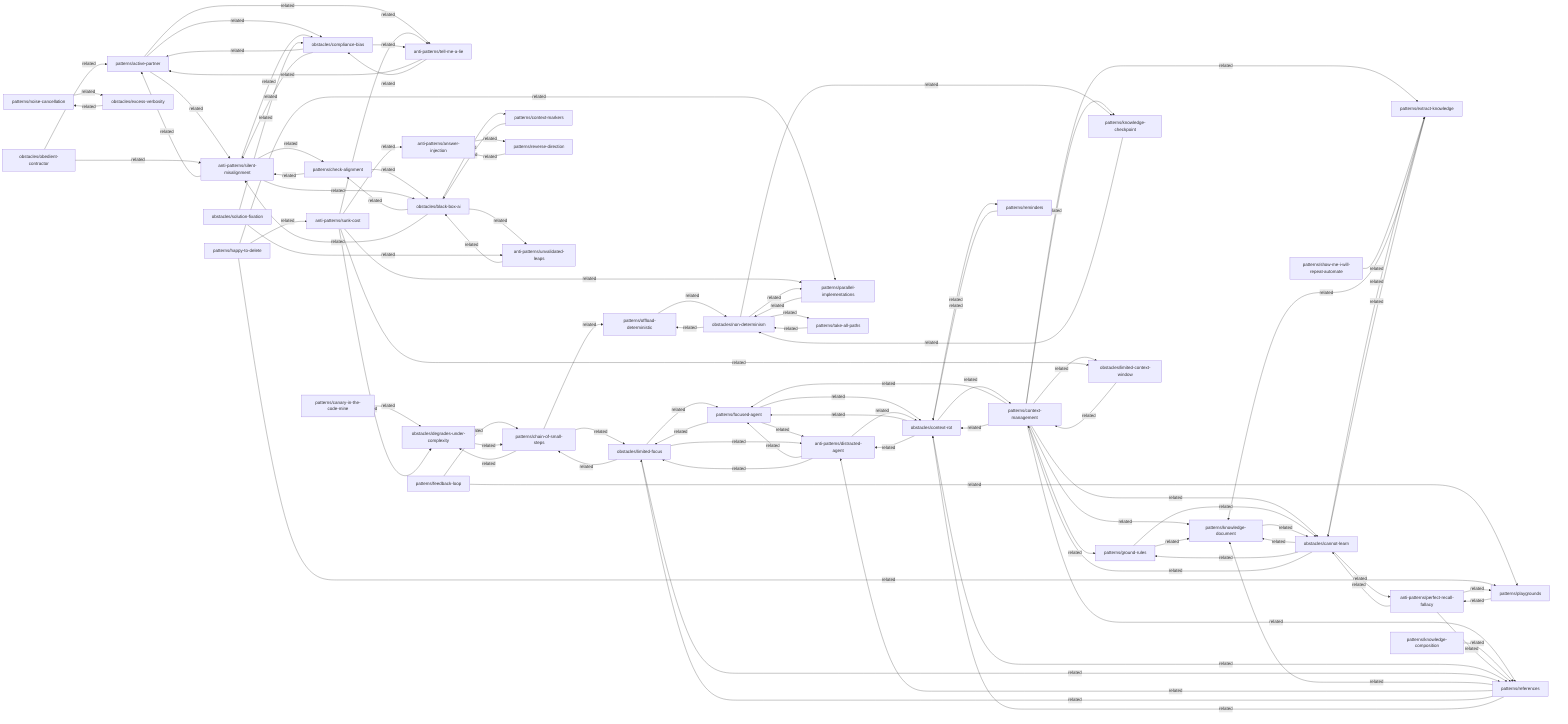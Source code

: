 graph LR
  %% Relationships extracted from pattern frontmatter

  %% From patterns
  patterns/active-partner -->|related| anti-patterns/silent-misalignment
  patterns/active-partner -->|related| anti-patterns/tell-me-a-lie
  patterns/active-partner -->|related| obstacles/compliance-bias
  patterns/canary-in-the-code-mine -->|related| obstacles/degrades-under-complexity
  patterns/chain-of-small-steps -->|related| patterns/offload-deterministic
  patterns/chain-of-small-steps -->|related| obstacles/degrades-under-complexity
  patterns/chain-of-small-steps -->|related| obstacles/limited-focus
  patterns/check-alignment -->|related| anti-patterns/silent-misalignment
  patterns/check-alignment -->|related| obstacles/black-box-ai
  patterns/context-management -->|related| patterns/ground-rules
  patterns/context-management -->|related| patterns/references
  patterns/context-management -->|related| patterns/knowledge-document
  patterns/context-management -->|related| patterns/extract-knowledge
  patterns/context-management -->|related| patterns/knowledge-checkpoint
  patterns/context-management -->|related| patterns/focused-agent
  patterns/context-management -->|related| obstacles/cannot-learn
  patterns/context-management -->|related| obstacles/context-rot
  patterns/context-management -->|related| obstacles/limited-context-window
  patterns/context-markers -->|related| obstacles/black-box-ai
  patterns/extract-knowledge -->|related| patterns/knowledge-document
  patterns/extract-knowledge -->|related| obstacles/cannot-learn
  patterns/feedback-loop -->|related| patterns/playgrounds
  patterns/feedback-loop -->|related| patterns/chain-of-small-steps
  patterns/focused-agent -->|related| anti-patterns/distracted-agent
  patterns/focused-agent -->|related| obstacles/limited-focus
  patterns/focused-agent -->|related| obstacles/context-rot
  patterns/ground-rules -->|related| patterns/knowledge-document
  patterns/ground-rules -->|related| obstacles/cannot-learn
  patterns/happy-to-delete -->|related| patterns/parallel-implementations
  patterns/happy-to-delete -->|related| patterns/playgrounds
  patterns/happy-to-delete -->|related| anti-patterns/sunk-cost
  patterns/knowledge-checkpoint -->|related| obstacles/non-determinism
  patterns/knowledge-composition -->|related| patterns/references
  patterns/knowledge-document -->|related| obstacles/cannot-learn
  patterns/noise-cancellation -->|related| obstacles/excess-verbosity
  patterns/offload-deterministic -->|related| obstacles/non-determinism
  patterns/parallel-implementations -->|related| obstacles/non-determinism
  patterns/playgrounds -->|related| anti-patterns/perfect-recall-fallacy
  patterns/references -->|related| patterns/knowledge-document
  patterns/references -->|related| anti-patterns/distracted-agent
  patterns/references -->|related| obstacles/limited-focus
  patterns/references -->|related| obstacles/context-rot
  patterns/reminders -->|related| obstacles/context-rot
  patterns/reverse-direction -->|related| anti-patterns/answer-injection
  patterns/show-me-i-will-repeat-automate -->|related| patterns/extract-knowledge
  patterns/take-all-paths -->|related| obstacles/non-determinism

  %% From anti-patterns
  anti-patterns/answer-injection -->|related| patterns/reverse-direction
  anti-patterns/distracted-agent -->|related| patterns/focused-agent
  anti-patterns/distracted-agent -->|related| obstacles/limited-focus
  anti-patterns/distracted-agent -->|related| obstacles/context-rot
  anti-patterns/perfect-recall-fallacy -->|related| patterns/playgrounds
  anti-patterns/perfect-recall-fallacy -->|related| patterns/references
  anti-patterns/perfect-recall-fallacy -->|related| obstacles/cannot-learn
  anti-patterns/silent-misalignment -->|related| patterns/active-partner
  anti-patterns/silent-misalignment -->|related| patterns/check-alignment
  anti-patterns/silent-misalignment -->|related| obstacles/compliance-bias
  anti-patterns/silent-misalignment -->|related| obstacles/black-box-ai
  anti-patterns/sunk-cost -->|related| patterns/parallel-implementations
  anti-patterns/sunk-cost -->|related| anti-patterns/answer-injection
  anti-patterns/sunk-cost -->|related| anti-patterns/tell-me-a-lie
  anti-patterns/sunk-cost -->|related| obstacles/limited-context-window
  anti-patterns/sunk-cost -->|related| obstacles/degrades-under-complexity
  anti-patterns/tell-me-a-lie -->|related| patterns/active-partner
  anti-patterns/tell-me-a-lie -->|related| obstacles/compliance-bias
  anti-patterns/unvalidated-leaps -->|related| obstacles/black-box-ai

  %% From obstacles
  obstacles/black-box-ai -->|related| patterns/check-alignment
  obstacles/black-box-ai -->|related| patterns/context-markers
  obstacles/black-box-ai -->|related| anti-patterns/silent-misalignment
  obstacles/black-box-ai -->|related| anti-patterns/unvalidated-leaps
  obstacles/cannot-learn -->|related| patterns/knowledge-document
  obstacles/cannot-learn -->|related| patterns/extract-knowledge
  obstacles/cannot-learn -->|related| patterns/ground-rules
  obstacles/cannot-learn -->|related| patterns/context-management
  obstacles/cannot-learn -->|related| anti-patterns/perfect-recall-fallacy
  obstacles/compliance-bias -->|related| patterns/active-partner
  obstacles/compliance-bias -->|related| anti-patterns/silent-misalignment
  obstacles/compliance-bias -->|related| anti-patterns/tell-me-a-lie
  obstacles/context-rot -->|related| patterns/context-management
  obstacles/context-rot -->|related| patterns/focused-agent
  obstacles/context-rot -->|related| patterns/references
  obstacles/context-rot -->|related| patterns/reminders
  obstacles/context-rot -->|related| anti-patterns/distracted-agent
  obstacles/degrades-under-complexity -->|related| patterns/chain-of-small-steps
  obstacles/excess-verbosity -->|related| patterns/noise-cancellation
  obstacles/limited-context-window -->|related| patterns/context-management
  obstacles/limited-focus -->|related| patterns/chain-of-small-steps
  obstacles/limited-focus -->|related| patterns/focused-agent
  obstacles/limited-focus -->|related| patterns/references
  obstacles/limited-focus -->|related| anti-patterns/distracted-agent
  obstacles/non-determinism -->|related| patterns/knowledge-checkpoint
  obstacles/non-determinism -->|related| patterns/offload-deterministic
  obstacles/non-determinism -->|related| patterns/parallel-implementations
  obstacles/non-determinism -->|related| patterns/take-all-paths
  obstacles/obedient-contractor -->|related| patterns/active-partner
  obstacles/obedient-contractor -->|related| anti-patterns/silent-misalignment
  obstacles/solution-fixation -->|related| anti-patterns/unvalidated-leaps
  obstacles/solution-fixation -->|related| obstacles/compliance-bias